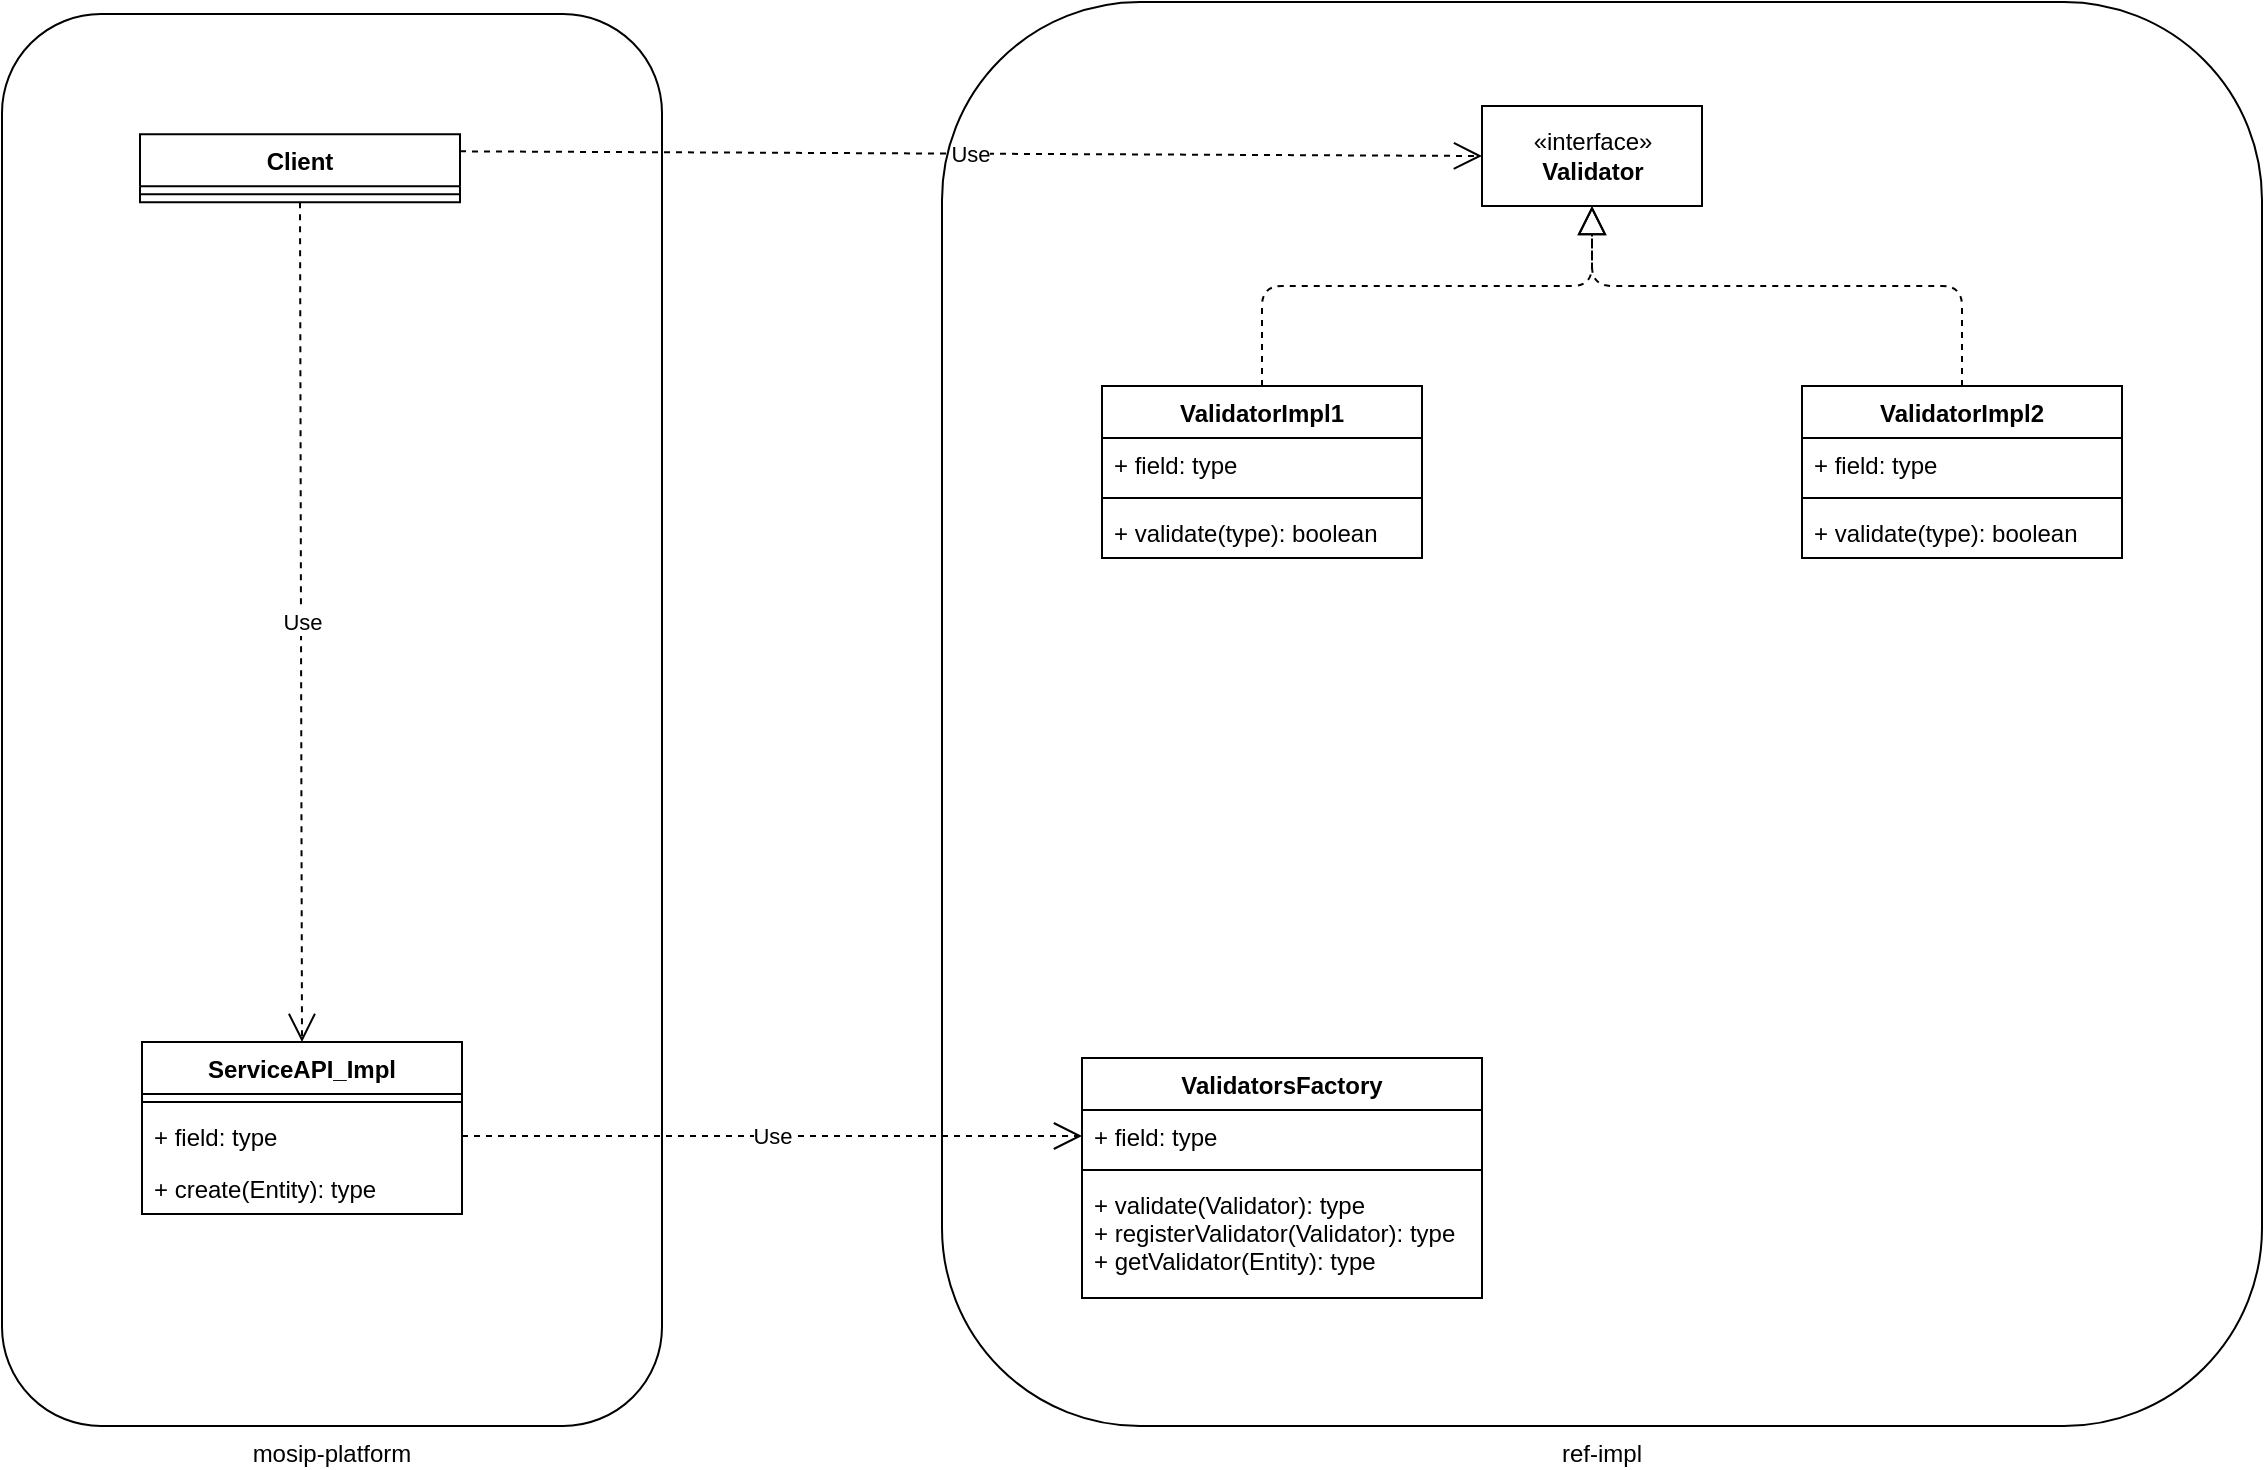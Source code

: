 <mxfile version="12.1.0" type="device" pages="1"><diagram id="_TvXmTY5Uny00nKj8GJT" name="Page-1"><mxGraphModel dx="1770" dy="585" grid="1" gridSize="10" guides="1" tooltips="1" connect="1" arrows="1" fold="1" page="1" pageScale="1" pageWidth="850" pageHeight="1100" math="0" shadow="0"><root><mxCell id="0"/><mxCell id="1" parent="0"/><mxCell id="jr76NPT7MGEY7q1zt_4p-7" value="mosip-platform" style="rounded=1;whiteSpace=wrap;html=1;labelPosition=center;verticalLabelPosition=bottom;align=center;verticalAlign=top;" vertex="1" parent="1"><mxGeometry x="-300" y="24" width="330" height="706" as="geometry"/></mxCell><mxCell id="jr76NPT7MGEY7q1zt_4p-6" value="ref-impl" style="rounded=1;whiteSpace=wrap;html=1;labelPosition=center;verticalLabelPosition=bottom;align=center;verticalAlign=top;" vertex="1" parent="1"><mxGeometry x="170" y="18" width="660" height="712" as="geometry"/></mxCell><mxCell id="vRMwSB4cpALQzExN5V3h-1" value="«interface»&lt;br&gt;&lt;b&gt;Validator&lt;/b&gt;" style="html=1;" parent="1" vertex="1"><mxGeometry x="440" y="70" width="110" height="50" as="geometry"/></mxCell><mxCell id="vRMwSB4cpALQzExN5V3h-2" value="ValidatorImpl1" style="swimlane;fontStyle=1;align=center;verticalAlign=top;childLayout=stackLayout;horizontal=1;startSize=26;horizontalStack=0;resizeParent=1;resizeParentMax=0;resizeLast=0;collapsible=1;marginBottom=0;" parent="1" vertex="1"><mxGeometry x="250" y="210" width="160" height="86" as="geometry"/></mxCell><mxCell id="vRMwSB4cpALQzExN5V3h-3" value="+ field: type" style="text;strokeColor=none;fillColor=none;align=left;verticalAlign=top;spacingLeft=4;spacingRight=4;overflow=hidden;rotatable=0;points=[[0,0.5],[1,0.5]];portConstraint=eastwest;" parent="vRMwSB4cpALQzExN5V3h-2" vertex="1"><mxGeometry y="26" width="160" height="26" as="geometry"/></mxCell><mxCell id="vRMwSB4cpALQzExN5V3h-4" value="" style="line;strokeWidth=1;fillColor=none;align=left;verticalAlign=middle;spacingTop=-1;spacingLeft=3;spacingRight=3;rotatable=0;labelPosition=right;points=[];portConstraint=eastwest;" parent="vRMwSB4cpALQzExN5V3h-2" vertex="1"><mxGeometry y="52" width="160" height="8" as="geometry"/></mxCell><mxCell id="vRMwSB4cpALQzExN5V3h-5" value="+ validate(type): boolean" style="text;strokeColor=none;fillColor=none;align=left;verticalAlign=top;spacingLeft=4;spacingRight=4;overflow=hidden;rotatable=0;points=[[0,0.5],[1,0.5]];portConstraint=eastwest;" parent="vRMwSB4cpALQzExN5V3h-2" vertex="1"><mxGeometry y="60" width="160" height="26" as="geometry"/></mxCell><mxCell id="vRMwSB4cpALQzExN5V3h-10" value="" style="endArrow=block;dashed=1;endFill=0;endSize=12;html=1;entryX=0.5;entryY=1;entryDx=0;entryDy=0;exitX=0.5;exitY=0;exitDx=0;exitDy=0;" parent="1" source="vRMwSB4cpALQzExN5V3h-2" target="vRMwSB4cpALQzExN5V3h-1" edge="1"><mxGeometry width="160" relative="1" as="geometry"><mxPoint x="330" y="370" as="sourcePoint"/><mxPoint x="490" y="370" as="targetPoint"/><Array as="points"><mxPoint x="330" y="160"/><mxPoint x="495" y="160"/></Array></mxGeometry></mxCell><mxCell id="vRMwSB4cpALQzExN5V3h-12" value="ValidatorsFactory" style="swimlane;fontStyle=1;align=center;verticalAlign=top;childLayout=stackLayout;horizontal=1;startSize=26;horizontalStack=0;resizeParent=1;resizeParentMax=0;resizeLast=0;collapsible=1;marginBottom=0;" parent="1" vertex="1"><mxGeometry x="240" y="546" width="200" height="120" as="geometry"/></mxCell><mxCell id="vRMwSB4cpALQzExN5V3h-13" value="+ field: type" style="text;strokeColor=none;fillColor=none;align=left;verticalAlign=top;spacingLeft=4;spacingRight=4;overflow=hidden;rotatable=0;points=[[0,0.5],[1,0.5]];portConstraint=eastwest;" parent="vRMwSB4cpALQzExN5V3h-12" vertex="1"><mxGeometry y="26" width="200" height="26" as="geometry"/></mxCell><mxCell id="vRMwSB4cpALQzExN5V3h-14" value="" style="line;strokeWidth=1;fillColor=none;align=left;verticalAlign=middle;spacingTop=-1;spacingLeft=3;spacingRight=3;rotatable=0;labelPosition=right;points=[];portConstraint=eastwest;" parent="vRMwSB4cpALQzExN5V3h-12" vertex="1"><mxGeometry y="52" width="200" height="8" as="geometry"/></mxCell><mxCell id="vRMwSB4cpALQzExN5V3h-15" value="+ validate(Validator): type&#10;+ registerValidator(Validator): type&#10;+ getValidator(Entity): type" style="text;strokeColor=none;fillColor=none;align=left;verticalAlign=top;spacingLeft=4;spacingRight=4;overflow=hidden;rotatable=0;points=[[0,0.5],[1,0.5]];portConstraint=eastwest;" parent="vRMwSB4cpALQzExN5V3h-12" vertex="1"><mxGeometry y="60" width="200" height="60" as="geometry"/></mxCell><mxCell id="vRMwSB4cpALQzExN5V3h-17" value="Client" style="swimlane;fontStyle=1;align=center;verticalAlign=top;childLayout=stackLayout;horizontal=1;startSize=26;horizontalStack=0;resizeParent=1;resizeParentMax=0;resizeLast=0;collapsible=1;marginBottom=0;" parent="1" vertex="1"><mxGeometry x="-231" y="84.167" width="160" height="34" as="geometry"/></mxCell><mxCell id="vRMwSB4cpALQzExN5V3h-19" value="" style="line;strokeWidth=1;fillColor=none;align=left;verticalAlign=middle;spacingTop=-1;spacingLeft=3;spacingRight=3;rotatable=0;labelPosition=right;points=[];portConstraint=eastwest;" parent="vRMwSB4cpALQzExN5V3h-17" vertex="1"><mxGeometry y="26" width="160" height="8" as="geometry"/></mxCell><mxCell id="vRMwSB4cpALQzExN5V3h-22" value="Use" style="endArrow=open;endSize=12;dashed=1;html=1;entryX=0;entryY=0.5;entryDx=0;entryDy=0;exitX=1;exitY=0.25;exitDx=0;exitDy=0;" parent="1" target="vRMwSB4cpALQzExN5V3h-1" edge="1" source="vRMwSB4cpALQzExN5V3h-17"><mxGeometry width="160" relative="1" as="geometry"><mxPoint x="90" y="96" as="sourcePoint"/><mxPoint x="250" y="96" as="targetPoint"/></mxGeometry></mxCell><mxCell id="vRMwSB4cpALQzExN5V3h-23" value="ServiceAPI_Impl" style="swimlane;fontStyle=1;align=center;verticalAlign=top;childLayout=stackLayout;horizontal=1;startSize=26;horizontalStack=0;resizeParent=1;resizeParentMax=0;resizeLast=0;collapsible=1;marginBottom=0;" parent="1" vertex="1"><mxGeometry x="-230" y="538" width="160" height="86" as="geometry"/></mxCell><mxCell id="vRMwSB4cpALQzExN5V3h-25" value="" style="line;strokeWidth=1;fillColor=none;align=left;verticalAlign=middle;spacingTop=-1;spacingLeft=3;spacingRight=3;rotatable=0;labelPosition=right;points=[];portConstraint=eastwest;" parent="vRMwSB4cpALQzExN5V3h-23" vertex="1"><mxGeometry y="26" width="160" height="8" as="geometry"/></mxCell><mxCell id="vRMwSB4cpALQzExN5V3h-24" value="+ field: type" style="text;strokeColor=none;fillColor=none;align=left;verticalAlign=top;spacingLeft=4;spacingRight=4;overflow=hidden;rotatable=0;points=[[0,0.5],[1,0.5]];portConstraint=eastwest;" parent="vRMwSB4cpALQzExN5V3h-23" vertex="1"><mxGeometry y="34" width="160" height="26" as="geometry"/></mxCell><mxCell id="vRMwSB4cpALQzExN5V3h-26" value="+ create(Entity): type" style="text;strokeColor=none;fillColor=none;align=left;verticalAlign=top;spacingLeft=4;spacingRight=4;overflow=hidden;rotatable=0;points=[[0,0.5],[1,0.5]];portConstraint=eastwest;" parent="vRMwSB4cpALQzExN5V3h-23" vertex="1"><mxGeometry y="60" width="160" height="26" as="geometry"/></mxCell><mxCell id="vRMwSB4cpALQzExN5V3h-27" value="Use" style="endArrow=open;endSize=12;dashed=1;html=1;exitX=0.5;exitY=1;exitDx=0;exitDy=0;entryX=0.5;entryY=0;entryDx=0;entryDy=0;" parent="1" source="vRMwSB4cpALQzExN5V3h-17" target="vRMwSB4cpALQzExN5V3h-23" edge="1"><mxGeometry width="160" relative="1" as="geometry"><mxPoint x="-60" y="98" as="sourcePoint"/><mxPoint x="-150" y="492" as="targetPoint"/></mxGeometry></mxCell><mxCell id="jr76NPT7MGEY7q1zt_4p-1" value="ValidatorImpl2" style="swimlane;fontStyle=1;align=center;verticalAlign=top;childLayout=stackLayout;horizontal=1;startSize=26;horizontalStack=0;resizeParent=1;resizeParentMax=0;resizeLast=0;collapsible=1;marginBottom=0;" vertex="1" parent="1"><mxGeometry x="600" y="210" width="160" height="86" as="geometry"/></mxCell><mxCell id="jr76NPT7MGEY7q1zt_4p-2" value="+ field: type" style="text;strokeColor=none;fillColor=none;align=left;verticalAlign=top;spacingLeft=4;spacingRight=4;overflow=hidden;rotatable=0;points=[[0,0.5],[1,0.5]];portConstraint=eastwest;" vertex="1" parent="jr76NPT7MGEY7q1zt_4p-1"><mxGeometry y="26" width="160" height="26" as="geometry"/></mxCell><mxCell id="jr76NPT7MGEY7q1zt_4p-3" value="" style="line;strokeWidth=1;fillColor=none;align=left;verticalAlign=middle;spacingTop=-1;spacingLeft=3;spacingRight=3;rotatable=0;labelPosition=right;points=[];portConstraint=eastwest;" vertex="1" parent="jr76NPT7MGEY7q1zt_4p-1"><mxGeometry y="52" width="160" height="8" as="geometry"/></mxCell><mxCell id="jr76NPT7MGEY7q1zt_4p-4" value="+ validate(type): boolean" style="text;strokeColor=none;fillColor=none;align=left;verticalAlign=top;spacingLeft=4;spacingRight=4;overflow=hidden;rotatable=0;points=[[0,0.5],[1,0.5]];portConstraint=eastwest;" vertex="1" parent="jr76NPT7MGEY7q1zt_4p-1"><mxGeometry y="60" width="160" height="26" as="geometry"/></mxCell><mxCell id="jr76NPT7MGEY7q1zt_4p-5" value="" style="endArrow=block;dashed=1;endFill=0;endSize=12;html=1;entryX=0.5;entryY=1;entryDx=0;entryDy=0;exitX=0.5;exitY=0;exitDx=0;exitDy=0;" edge="1" parent="1" source="jr76NPT7MGEY7q1zt_4p-1" target="vRMwSB4cpALQzExN5V3h-1"><mxGeometry width="160" relative="1" as="geometry"><mxPoint x="340" y="220" as="sourcePoint"/><mxPoint x="505" y="130" as="targetPoint"/><Array as="points"><mxPoint x="680" y="160"/><mxPoint x="495" y="160"/></Array></mxGeometry></mxCell><mxCell id="vRMwSB4cpALQzExN5V3h-28" value="Use" style="endArrow=open;endSize=12;dashed=1;html=1;entryX=0;entryY=0.5;entryDx=0;entryDy=0;exitX=1;exitY=0.5;exitDx=0;exitDy=0;" parent="1" target="vRMwSB4cpALQzExN5V3h-13" edge="1" source="vRMwSB4cpALQzExN5V3h-24"><mxGeometry width="160" relative="1" as="geometry"><mxPoint x="264" y="582" as="sourcePoint"/><mxPoint x="614" y="581" as="targetPoint"/></mxGeometry></mxCell></root></mxGraphModel></diagram></mxfile>